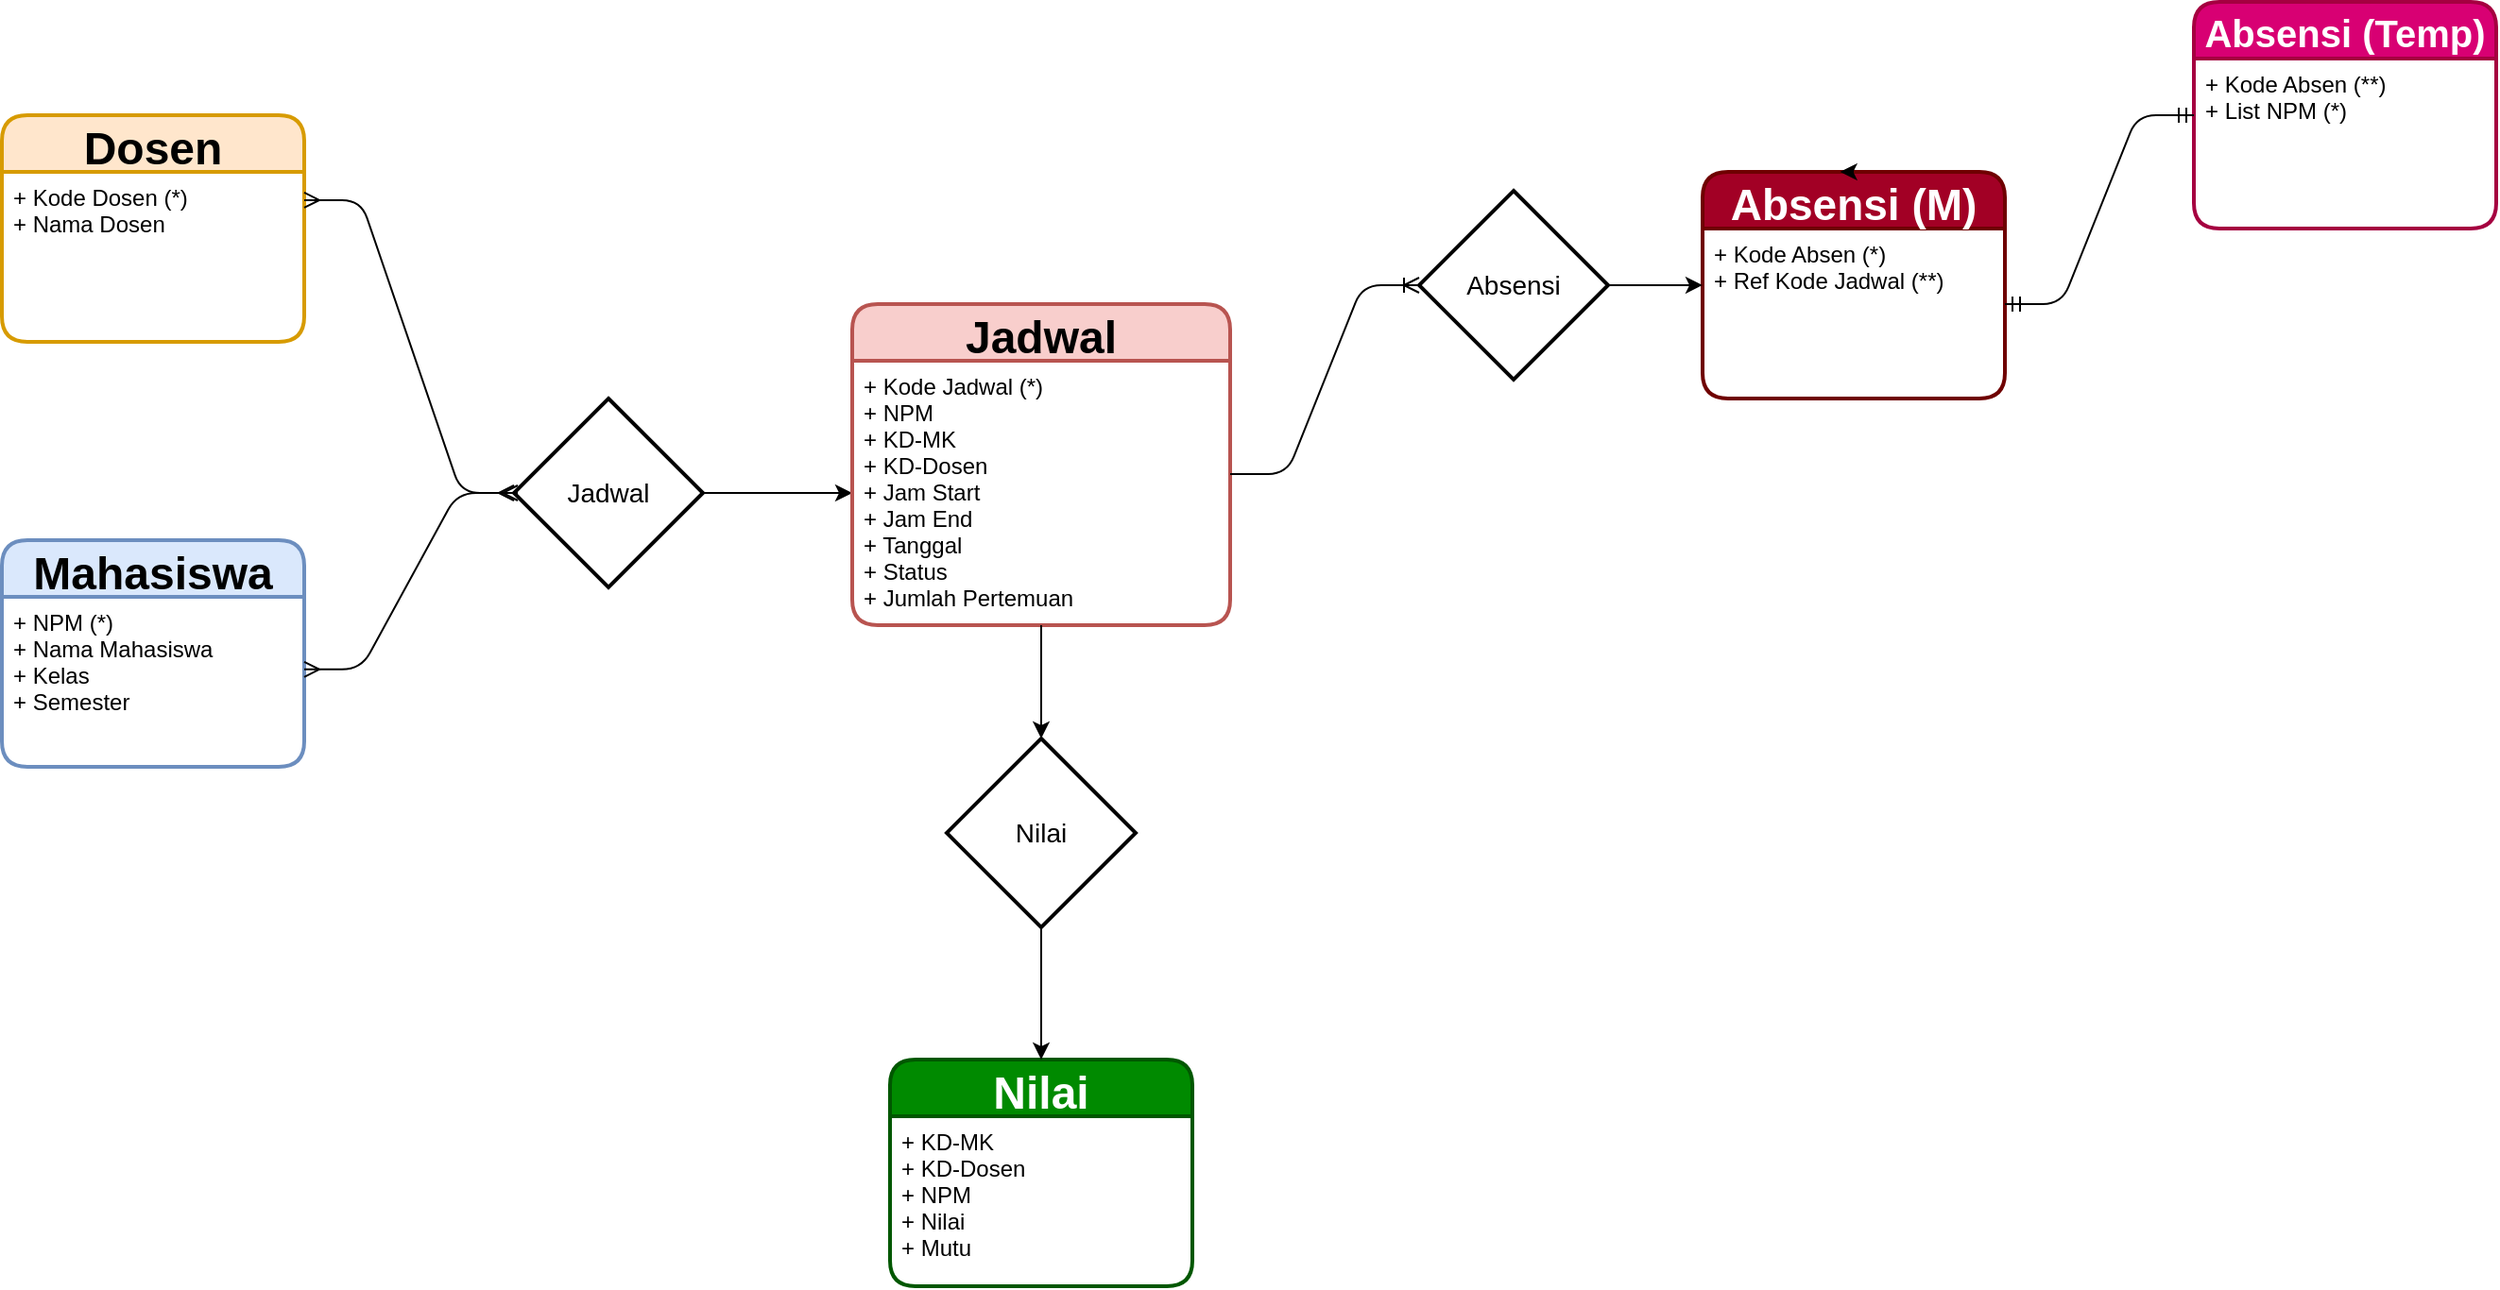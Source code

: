 <mxfile version="12.2.4" type="device" pages="1"><diagram id="yHryf3RU_HuBcMPViK_l" name="Page-1"><mxGraphModel dx="838" dy="1621" grid="1" gridSize="10" guides="1" tooltips="1" connect="1" arrows="1" fold="1" page="1" pageScale="1" pageWidth="827" pageHeight="1169" math="0" shadow="0"><root><mxCell id="0"/><mxCell id="1" parent="0"/><mxCell id="_zkFOWTX7wUk2T6bQcha-3" value="Mahasiswa" style="swimlane;childLayout=stackLayout;horizontal=1;startSize=30;horizontalStack=0;fillColor=#dae8fc;rounded=1;fontSize=24;fontStyle=1;strokeWidth=2;resizeParent=0;resizeLast=1;shadow=0;dashed=0;align=center;strokeColor=#6c8ebf;" vertex="1" parent="1"><mxGeometry x="190" y="255" width="160" height="120" as="geometry"/></mxCell><mxCell id="_zkFOWTX7wUk2T6bQcha-4" value="+ NPM (*)&#10;+ Nama Mahasiswa&#10;+ Kelas&#10;+ Semester" style="align=left;strokeColor=none;fillColor=none;spacingLeft=4;fontSize=12;verticalAlign=top;resizable=0;rotatable=0;part=1;" vertex="1" parent="_zkFOWTX7wUk2T6bQcha-3"><mxGeometry y="30" width="160" height="90" as="geometry"/></mxCell><mxCell id="_zkFOWTX7wUk2T6bQcha-24" value="" style="edgeStyle=orthogonalEdgeStyle;rounded=0;orthogonalLoop=1;jettySize=auto;html=1;fontSize=20;" edge="1" parent="1" source="_zkFOWTX7wUk2T6bQcha-5" target="_zkFOWTX7wUk2T6bQcha-10"><mxGeometry relative="1" as="geometry"/></mxCell><mxCell id="_zkFOWTX7wUk2T6bQcha-5" value="Jadwal" style="shape=rhombus;strokeWidth=2;fontSize=17;perimeter=rhombusPerimeter;whiteSpace=wrap;html=1;align=center;fontSize=14;" vertex="1" parent="1"><mxGeometry x="461" y="180" width="100" height="100" as="geometry"/></mxCell><mxCell id="_zkFOWTX7wUk2T6bQcha-9" value="Jadwal" style="swimlane;childLayout=stackLayout;horizontal=1;startSize=30;horizontalStack=0;fillColor=#f8cecc;rounded=1;fontSize=24;fontStyle=1;strokeWidth=2;resizeParent=0;resizeLast=1;shadow=0;dashed=0;align=center;strokeColor=#b85450;" vertex="1" parent="1"><mxGeometry x="640" y="130" width="200" height="170" as="geometry"/></mxCell><mxCell id="_zkFOWTX7wUk2T6bQcha-10" value="+ Kode Jadwal (*)&#10;+ NPM&#10;+ KD-MK&#10;+ KD-Dosen&#10;+ Jam Start&#10;+ Jam End&#10;+ Tanggal&#10;+ Status&#10;+ Jumlah Pertemuan" style="align=left;strokeColor=none;fillColor=none;spacingLeft=4;fontSize=12;verticalAlign=top;resizable=0;rotatable=0;part=1;" vertex="1" parent="_zkFOWTX7wUk2T6bQcha-9"><mxGeometry y="30" width="200" height="140" as="geometry"/></mxCell><mxCell id="_zkFOWTX7wUk2T6bQcha-11" value="Absensi (M)" style="swimlane;childLayout=stackLayout;horizontal=1;startSize=30;horizontalStack=0;fillColor=#a20025;rounded=1;fontSize=23;fontStyle=1;strokeWidth=2;resizeParent=0;resizeLast=1;shadow=0;dashed=0;align=center;strokeColor=#6F0000;fontColor=#ffffff;" vertex="1" parent="1"><mxGeometry x="1090" y="60" width="160" height="120" as="geometry"/></mxCell><mxCell id="_zkFOWTX7wUk2T6bQcha-12" value="+ Kode Absen (*)&#10;+ Ref Kode Jadwal (**)" style="align=left;strokeColor=none;fillColor=none;spacingLeft=4;fontSize=12;verticalAlign=top;resizable=0;rotatable=0;part=1;" vertex="1" parent="_zkFOWTX7wUk2T6bQcha-11"><mxGeometry y="30" width="160" height="90" as="geometry"/></mxCell><mxCell id="_zkFOWTX7wUk2T6bQcha-13" value="Absensi (Temp)" style="swimlane;childLayout=stackLayout;horizontal=1;startSize=30;horizontalStack=0;fillColor=#d80073;rounded=1;fontSize=20;fontStyle=1;strokeWidth=2;resizeParent=0;resizeLast=1;shadow=0;dashed=0;align=center;strokeColor=#A50040;fontColor=#ffffff;" vertex="1" parent="1"><mxGeometry x="1350" y="-30" width="160" height="120" as="geometry"/></mxCell><mxCell id="_zkFOWTX7wUk2T6bQcha-14" value="+ Kode Absen (**)&#10;+ List NPM (*)" style="align=left;strokeColor=none;fillColor=none;spacingLeft=4;fontSize=12;verticalAlign=top;resizable=0;rotatable=0;part=1;" vertex="1" parent="_zkFOWTX7wUk2T6bQcha-13"><mxGeometry y="30" width="160" height="90" as="geometry"/></mxCell><mxCell id="_zkFOWTX7wUk2T6bQcha-15" style="edgeStyle=orthogonalEdgeStyle;rounded=0;orthogonalLoop=1;jettySize=auto;html=1;exitX=0.5;exitY=0;exitDx=0;exitDy=0;entryX=0.455;entryY=0;entryDx=0;entryDy=0;entryPerimeter=0;fontSize=20;" edge="1" parent="1" source="_zkFOWTX7wUk2T6bQcha-11" target="_zkFOWTX7wUk2T6bQcha-11"><mxGeometry relative="1" as="geometry"/></mxCell><mxCell id="_zkFOWTX7wUk2T6bQcha-16" value="Nilai" style="swimlane;childLayout=stackLayout;horizontal=1;startSize=30;horizontalStack=0;fillColor=#008a00;rounded=1;fontSize=24;fontStyle=1;strokeWidth=2;resizeParent=0;resizeLast=1;shadow=0;dashed=0;align=center;strokeColor=#005700;fontColor=#ffffff;" vertex="1" parent="1"><mxGeometry x="660" y="530" width="160" height="120" as="geometry"/></mxCell><mxCell id="_zkFOWTX7wUk2T6bQcha-17" value="+ KD-MK &#10;+ KD-Dosen&#10;+ NPM&#10;+ Nilai&#10;+ Mutu" style="align=left;strokeColor=none;fillColor=none;spacingLeft=4;fontSize=12;verticalAlign=top;resizable=0;rotatable=0;part=1;" vertex="1" parent="_zkFOWTX7wUk2T6bQcha-16"><mxGeometry y="30" width="160" height="90" as="geometry"/></mxCell><mxCell id="_zkFOWTX7wUk2T6bQcha-1" value="Dosen" style="swimlane;childLayout=stackLayout;horizontal=1;startSize=30;horizontalStack=0;fillColor=#ffe6cc;rounded=1;fontSize=24;fontStyle=1;strokeWidth=2;resizeParent=0;resizeLast=1;shadow=0;dashed=0;align=center;strokeColor=#d79b00;" vertex="1" parent="1"><mxGeometry x="190" y="30" width="160" height="120" as="geometry"/></mxCell><mxCell id="_zkFOWTX7wUk2T6bQcha-2" value="+ Kode Dosen (*)&#10;+ Nama Dosen" style="align=left;strokeColor=none;fillColor=none;spacingLeft=4;fontSize=12;verticalAlign=top;resizable=0;rotatable=0;part=1;" vertex="1" parent="_zkFOWTX7wUk2T6bQcha-1"><mxGeometry y="30" width="160" height="90" as="geometry"/></mxCell><mxCell id="_zkFOWTX7wUk2T6bQcha-18" value="" style="edgeStyle=entityRelationEdgeStyle;fontSize=12;html=1;endArrow=ERmany;startArrow=ERmany;exitX=1;exitY=0.166;exitDx=0;exitDy=0;exitPerimeter=0;" edge="1" parent="1" source="_zkFOWTX7wUk2T6bQcha-2"><mxGeometry width="100" height="100" relative="1" as="geometry"><mxPoint x="370" y="60" as="sourcePoint"/><mxPoint x="463" y="230" as="targetPoint"/></mxGeometry></mxCell><mxCell id="_zkFOWTX7wUk2T6bQcha-19" value="" style="edgeStyle=entityRelationEdgeStyle;fontSize=12;html=1;endArrow=ERmany;startArrow=ERmany;exitX=1;exitY=0.427;exitDx=0;exitDy=0;exitPerimeter=0;" edge="1" parent="1" source="_zkFOWTX7wUk2T6bQcha-4"><mxGeometry width="100" height="100" relative="1" as="geometry"><mxPoint x="361" y="330" as="sourcePoint"/><mxPoint x="461" y="230" as="targetPoint"/></mxGeometry></mxCell><mxCell id="_zkFOWTX7wUk2T6bQcha-39" style="edgeStyle=orthogonalEdgeStyle;rounded=0;orthogonalLoop=1;jettySize=auto;html=1;entryX=0.5;entryY=0;entryDx=0;entryDy=0;fontSize=20;" edge="1" parent="1" source="_zkFOWTX7wUk2T6bQcha-20" target="_zkFOWTX7wUk2T6bQcha-16"><mxGeometry relative="1" as="geometry"/></mxCell><mxCell id="_zkFOWTX7wUk2T6bQcha-20" value="Nilai" style="shape=rhombus;strokeWidth=2;fontSize=17;perimeter=rhombusPerimeter;whiteSpace=wrap;html=1;align=center;fontSize=14;" vertex="1" parent="1"><mxGeometry x="690" y="360" width="100" height="100" as="geometry"/></mxCell><mxCell id="_zkFOWTX7wUk2T6bQcha-36" style="edgeStyle=orthogonalEdgeStyle;rounded=0;orthogonalLoop=1;jettySize=auto;html=1;entryX=0;entryY=0.333;entryDx=0;entryDy=0;entryPerimeter=0;fontSize=20;" edge="1" parent="1" source="_zkFOWTX7wUk2T6bQcha-25" target="_zkFOWTX7wUk2T6bQcha-12"><mxGeometry relative="1" as="geometry"/></mxCell><mxCell id="_zkFOWTX7wUk2T6bQcha-25" value="Absensi" style="shape=rhombus;strokeWidth=2;fontSize=17;perimeter=rhombusPerimeter;whiteSpace=wrap;html=1;align=center;fontSize=14;" vertex="1" parent="1"><mxGeometry x="940" y="70" width="100" height="100" as="geometry"/></mxCell><mxCell id="_zkFOWTX7wUk2T6bQcha-32" value="" style="edgeStyle=entityRelationEdgeStyle;fontSize=12;html=1;endArrow=ERoneToMany;" edge="1" parent="1"><mxGeometry width="100" height="100" relative="1" as="geometry"><mxPoint x="840" y="220" as="sourcePoint"/><mxPoint x="940" y="120" as="targetPoint"/></mxGeometry></mxCell><mxCell id="_zkFOWTX7wUk2T6bQcha-37" value="" style="edgeStyle=entityRelationEdgeStyle;fontSize=12;html=1;endArrow=ERmandOne;startArrow=ERmandOne;" edge="1" parent="1"><mxGeometry width="100" height="100" relative="1" as="geometry"><mxPoint x="1250" y="130" as="sourcePoint"/><mxPoint x="1350" y="30" as="targetPoint"/></mxGeometry></mxCell><mxCell id="_zkFOWTX7wUk2T6bQcha-38" style="edgeStyle=orthogonalEdgeStyle;rounded=0;orthogonalLoop=1;jettySize=auto;html=1;entryX=0.5;entryY=0;entryDx=0;entryDy=0;fontSize=20;" edge="1" parent="1" source="_zkFOWTX7wUk2T6bQcha-10" target="_zkFOWTX7wUk2T6bQcha-20"><mxGeometry relative="1" as="geometry"/></mxCell></root></mxGraphModel></diagram></mxfile>